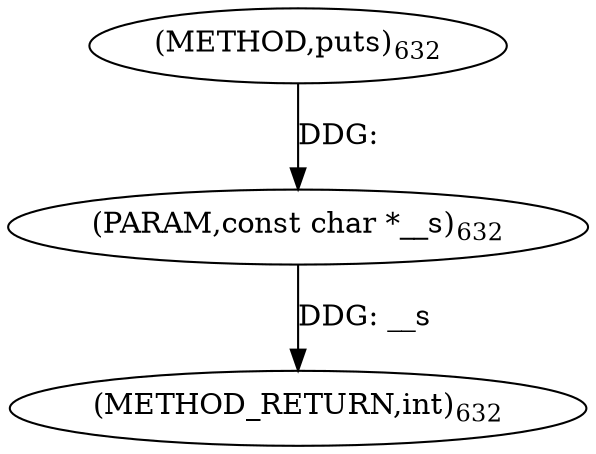 digraph "puts" {  
"73877" [label = <(METHOD,puts)<SUB>632</SUB>> ]
"73879" [label = <(METHOD_RETURN,int)<SUB>632</SUB>> ]
"73878" [label = <(PARAM,const char *__s)<SUB>632</SUB>> ]
  "73878" -> "73879"  [ label = "DDG: __s"] 
  "73877" -> "73878"  [ label = "DDG: "] 
}
